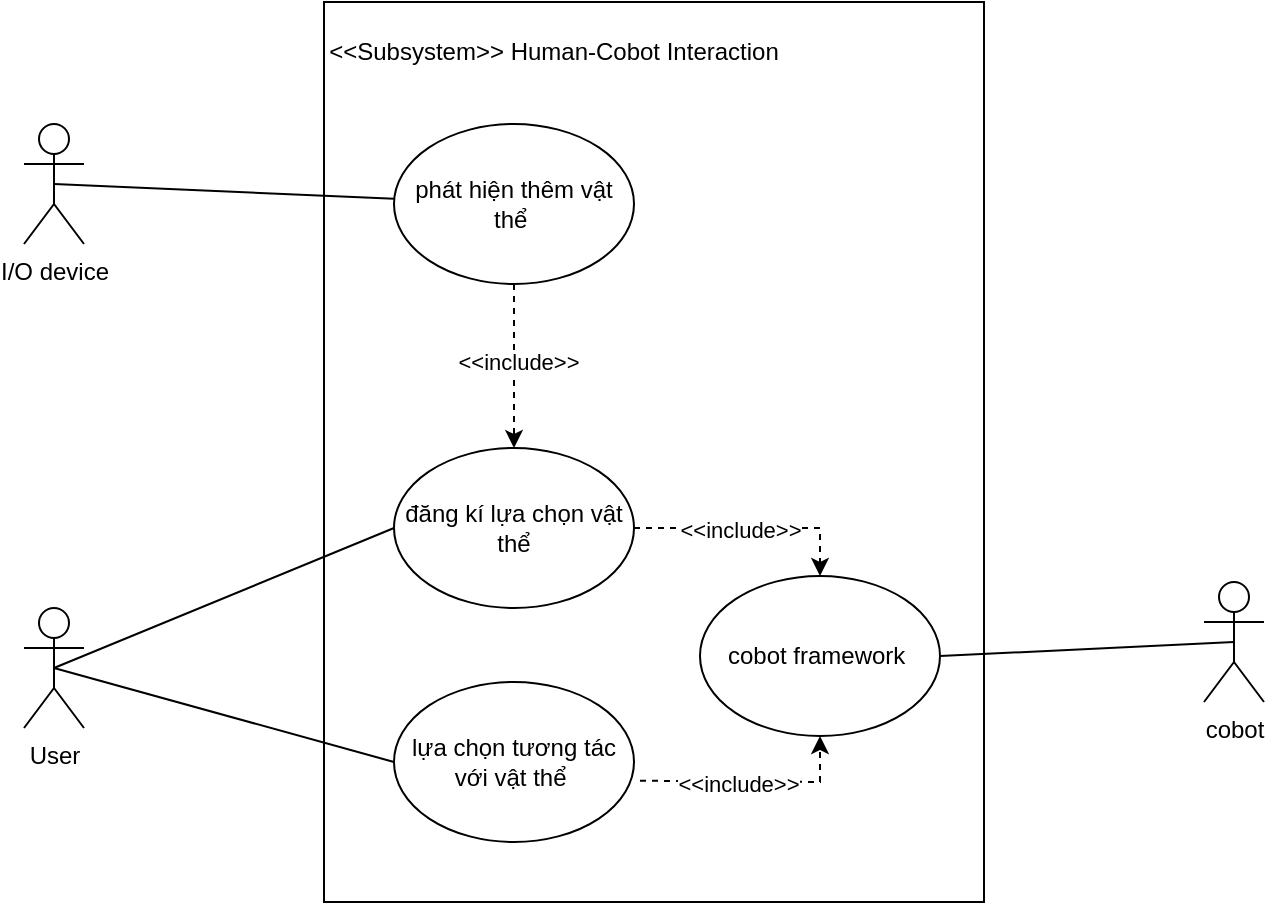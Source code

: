 <mxfile version="24.4.9" type="github">
  <diagram name="Page-1" id="2YBvvXClWsGukQMizWep">
    <mxGraphModel dx="1177" dy="629" grid="1" gridSize="10" guides="1" tooltips="1" connect="1" arrows="1" fold="1" page="1" pageScale="1" pageWidth="850" pageHeight="1100" math="0" shadow="0">
      <root>
        <mxCell id="0" />
        <mxCell id="1" parent="0" />
        <mxCell id="hXjybL0jUk6PWmnpM2qI-1" value="I/O device" style="shape=umlActor;verticalLabelPosition=bottom;verticalAlign=top;html=1;outlineConnect=0;" parent="1" vertex="1">
          <mxGeometry x="40" y="281" width="30" height="60" as="geometry" />
        </mxCell>
        <mxCell id="hXjybL0jUk6PWmnpM2qI-4" value="User" style="shape=umlActor;verticalLabelPosition=bottom;verticalAlign=top;html=1;outlineConnect=0;" parent="1" vertex="1">
          <mxGeometry x="40" y="523" width="30" height="60" as="geometry" />
        </mxCell>
        <mxCell id="hXjybL0jUk6PWmnpM2qI-5" value="" style="rounded=0;whiteSpace=wrap;html=1;align=center;" parent="1" vertex="1">
          <mxGeometry x="190" y="220" width="330" height="450" as="geometry" />
        </mxCell>
        <mxCell id="hXjybL0jUk6PWmnpM2qI-6" value="phát hiện thêm vật thể&amp;nbsp;" style="ellipse;whiteSpace=wrap;html=1;" parent="1" vertex="1">
          <mxGeometry x="225" y="281" width="120" height="80" as="geometry" />
        </mxCell>
        <mxCell id="pYMw6zasPmkHcfH62pKC-1" value="đăng kí lựa chọn vật thể" style="ellipse;whiteSpace=wrap;html=1;" vertex="1" parent="1">
          <mxGeometry x="225" y="443" width="120" height="80" as="geometry" />
        </mxCell>
        <mxCell id="pYMw6zasPmkHcfH62pKC-2" value="lựa chọn tương tác với vật thể&amp;nbsp;" style="ellipse;whiteSpace=wrap;html=1;" vertex="1" parent="1">
          <mxGeometry x="225" y="560" width="120" height="80" as="geometry" />
        </mxCell>
        <mxCell id="pYMw6zasPmkHcfH62pKC-6" value="cobot" style="shape=umlActor;verticalLabelPosition=bottom;verticalAlign=top;html=1;outlineConnect=0;" vertex="1" parent="1">
          <mxGeometry x="630" y="510" width="30" height="60" as="geometry" />
        </mxCell>
        <mxCell id="pYMw6zasPmkHcfH62pKC-7" value="cobot framework&amp;nbsp;&lt;span style=&quot;color: rgba(0, 0, 0, 0); font-family: monospace; font-size: 0px; text-align: start; text-wrap: nowrap;&quot;&gt;%3CmxGraphModel%3E%3Croot%3E%3CmxCell%20id%3D%220%22%2F%3E%3CmxCell%20id%3D%221%22%20parent%3D%220%22%2F%3E%3CmxCell%20id%3D%222%22%20value%3D%22%22%20style%3D%22rounded%3D0%3BwhiteSpace%3Dwrap%3Bhtml%3D1%3B%22%20vertex%3D%221%22%20parent%3D%221%22%3E%3CmxGeometry%20x%3D%22320%22%20y%3D%22240%22%20width%3D%22460%22%20height%3D%22490%22%20as%3D%22geometry%22%2F%3E%3C%2FmxCell%3E%3C%2Froot%3E%3C%2FmxGraphModel%3E&lt;/span&gt;&lt;span style=&quot;color: rgba(0, 0, 0, 0); font-family: monospace; font-size: 0px; text-align: start; text-wrap: nowrap;&quot;&gt;%3CmxGraphModel%3E%3Croot%3E%3CmxCell%20id%3D%220%22%2F%3E%3CmxCell%20id%3D%221%22%20parent%3D%220%22%2F%3E%3CmxCell%20id%3D%222%22%20value%3D%22%22%20style%3D%22rounded%3D0%3BwhiteSpace%3Dwrap%3Bhtml%3D1%3B%22%20vertex%3D%221%22%20parent%3D%221%22%3E%3CmxGeometry%20x%3D%22320%22%20y%3D%22240%22%20width%3D%22460%22%20height%3D%22490%22%20as%3D%22geometry%22%2F%3E%3C%2FmxCell%3E%3C%2Froot%3E%3C%2FmxGraphModel%3E&lt;/span&gt;&lt;span style=&quot;color: rgba(0, 0, 0, 0); font-family: monospace; font-size: 0px; text-align: start; text-wrap: nowrap;&quot;&gt;%3CmxGraphModel%3E%3Croot%3E%3CmxCell%20id%3D%220%22%2F%3E%3CmxCell%20id%3D%221%22%20parent%3D%220%22%2F%3E%3CmxCell%20id%3D%222%22%20value%3D%22%22%20style%3D%22rounded%3D0%3BwhiteSpace%3Dwrap%3Bhtml%3D1%3B%22%20vertex%3D%221%22%20parent%3D%221%22%3E%3CmxGeometry%20x%3D%22320%22%20y%3D%22240%22%20width%3D%22460%22%20height%3D%22490%22%20as%3D%22geometry%22%2F%3E%3C%2FmxCell%3E%3C%2Froot%3E%3C%2FmxGraphModel%3EF&amp;nbsp;&lt;/span&gt;&lt;span style=&quot;color: rgba(0, 0, 0, 0); font-family: monospace; font-size: 0px; text-align: start; text-wrap: nowrap;&quot;&gt;%3CmxGraphModel%3E%3Croot%3E%3CmxCell%20id%3D%220%22%2F%3E%3CmxCell%20id%3D%221%22%20parent%3D%220%22%2F%3E%3CmxCell%20id%3D%222%22%20value%3D%22%22%20style%3D%22rounded%3D0%3BwhiteSpace%3Dwrap%3Bhtml%3D1%3B%22%20vertex%3D%221%22%20parent%3D%221%22%3E%3CmxGeometry%20x%3D%22320%22%20y%3D%22240%22%20width%3D%22460%22%20height%3D%22490%22%20as%3D%22geometry%22%2F%3E%3C%2FmxCell%3E%3C%2Froot%3E%3C%2FmxGraphModel%3E&lt;/span&gt;&lt;span style=&quot;color: rgba(0, 0, 0, 0); font-family: monospace; font-size: 0px; text-align: start; text-wrap: nowrap;&quot;&gt;%3CmxGraphModel%3E%3Croot%3E%3CmxCell%20id%3D%220%22%2F%3E%3CmxCell%20id%3D%221%22%20parent%3D%220%22%2F%3E%3CmxCell%20id%3D%222%22%20value%3D%22%22%20style%3D%22rounded%3D0%3BwhiteSpace%3Dwrap%3Bhtml%3D1%3B%22%20vertex%3D%221%22%20parent%3D%221%22%3E%3CmxGeometry%20x%3D%22320%22%20y%3D%22240%22%20width%3D%22460%22%20height%3D%22490%22%20as%3D%22geometry%22%2F%3E%3C%2FmxCell%3E%3C%2Froot%3E%3C%2FmxGraphModel%3E&lt;/span&gt;&lt;span style=&quot;color: rgba(0, 0, 0, 0); font-family: monospace; font-size: 0px; text-align: start; text-wrap: nowrap;&quot;&gt;%3CmxGraphModel%3E%3Croot%3E%3CmxCell%20id%3D%220%22%2F%3E%3CmxCell%20id%3D%221%22%20parent%3D%220%22%2F%3E%3CmxCell%20id%3D%222%22%20value%3D%22%22%20style%3D%22rounded%3D0%3BwhiteSpace%3Dwrap%3Bhtml%3D1%3B%22%20vertex%3D%221%22%20parent%3D%221%22%3E%3CmxGeometry%20x%3D%22320%22%20y%3D%22240%22%20width%3D%22460%22%20height%3D%22490%22%20as%3D%22geometry%22%2F%3E%3C%2FmxCell%3E%3C%2Froot%3E%3C%2FmxGraphModel%3E&lt;/span&gt;&lt;span style=&quot;color: rgba(0, 0, 0, 0); font-family: monospace; font-size: 0px; text-align: start; text-wrap: nowrap;&quot;&gt;%3CmxGraphModel%3E%3Croot%3E%3CmxCell%20id%3D%220%22%2F%3E%3CmxCell%20id%3D%221%22%20parent%3D%220%22%2F%3E%3CmxCell%20id%3D%222%22%20value%3D%22%22%20style%3D%22rounded%3D0%3BwhiteSpace%3Dwrap%3Bhtml%3D1%3B%22%20vertex%3D%221%22%20parent%3D%221%22%3E%3CmxGeometry%20x%3D%22320%22%20y%3D%22240%22%20width%3D%22460%22%20height%3D%22490%22%20as%3D%22geometry%22%2F%3E%3C%2FmxCell%3E%3C%2Froot%3E%3C%2FmxGraphModel%3E&lt;/span&gt;&lt;span style=&quot;color: rgba(0, 0, 0, 0); font-family: monospace; font-size: 0px; text-align: start; text-wrap: nowrap;&quot;&gt;%3CmxGraphModel%3E%3Croot%3E%3CmxCell%20id%3D%220%22%2F%3E%3CmxCell%20id%3D%221%22%20parent%3D%220%22%2F%3E%3CmxCell%20id%3D%222%22%20value%3D%22%22%20style%3D%22rounded%3D0%3BwhiteSpace%3Dwrap%3Bhtml%3D1%3B%22%20vertex%3D%221%22%20parent%3D%221%22%3E%3CmxGeometry%20x%3D%22320%22%20y%3D%22240%22%20width%3D%22460%22%20height%3D%22490%22%20as%3D%22geometry%22%2F%3E%3C%2FmxCell%3E%3C%2Froot%3E%3C%2FmxGraphModel%3E&lt;/span&gt;&lt;span style=&quot;color: rgba(0, 0, 0, 0); font-family: monospace; font-size: 0px; text-align: start; text-wrap: nowrap;&quot;&gt;%3CmxGraphModel%3E%3Croot%3E%3CmxCell%20id%3D%220%22%2F%3E%3CmxCell%20id%3D%221%22%20parent%3D%220%22%2F%3E%3CmxCell%20id%3D%222%22%20value%3D%22%22%20style%3D%22rounded%3D0%3BwhiteSpace%3Dwrap%3Bhtml%3D1%3B%22%20vertex%3D%221%22%20parent%3D%221%22%3E%3CmxGeometry%20x%3D%22320%22%20y%3D%22240%22%20width%3D%22460%22%20height%3D%22490%22%20as%3D%22geometry%22%2F%3E%3C%2FmxCell%3E%3C%2Froot%3E%3C%2FmxGraphModel%3E&lt;/span&gt;&lt;span style=&quot;color: rgba(0, 0, 0, 0); font-family: monospace; font-size: 0px; text-align: start; text-wrap: nowrap;&quot;&gt;%3CmxGraphModel%3E%3Croot%3E%3CmxCell%20id%3D%220%22%2F%3E%3CmxCell%20id%3D%221%22%20parent%3D%220%22%2F%3E%3CmxCell%20id%3D%222%22%20value%3D%22%22%20style%3D%22rounded%3D0%3BwhiteSpace%3Dwrap%3Bhtml%3D1%3B%22%20vertex%3D%221%22%20parent%3D%221%22%3E%3CmxGeometry%20x%3D%22320%22%20y%3D%22240%22%20width%3D%22460%22%20height%3D%22490%22%20as%3D%22geometry%22%2F%3E%3C%2FmxCell%3E%3C%2Froot%3E%3C%2FmxGraphModel%3E&lt;/span&gt;&lt;span style=&quot;color: rgba(0, 0, 0, 0); font-family: monospace; font-size: 0px; text-align: start; text-wrap: nowrap;&quot;&gt;%3CmxGraphModel%3E%3Croot%3E%3CmxCell%20id%3D%220%22%2F%3E%3CmxCell%20id%3D%221%22%20parent%3D%220%22%2F%3E%3CmxCell%20id%3D%222%22%20value%3D%22%22%20style%3D%22rounded%3D0%3BwhiteSpace%3Dwrap%3Bhtml%3D1%3B%22%20vertex%3D%221%22%20parent%3D%221%22%3E%3CmxGeometry%20x%3D%22320%22%20y%3D%22240%22%20width%3D%22460%22%20height%3D%22490%22%20as%3D%22geometry%22%2F%3E%3C%2FmxCell%3E%3C%2Froot%3E%3C%2FmxGraphModel%3E&amp;nbsp; &amp;nbsp;&lt;/span&gt;" style="ellipse;whiteSpace=wrap;html=1;" vertex="1" parent="1">
          <mxGeometry x="378" y="507" width="120" height="80" as="geometry" />
        </mxCell>
        <mxCell id="pYMw6zasPmkHcfH62pKC-8" value="" style="endArrow=none;html=1;rounded=0;exitX=0.5;exitY=0.5;exitDx=0;exitDy=0;exitPerimeter=0;" edge="1" parent="1" source="hXjybL0jUk6PWmnpM2qI-1" target="hXjybL0jUk6PWmnpM2qI-6">
          <mxGeometry width="50" height="50" relative="1" as="geometry">
            <mxPoint x="470" y="611" as="sourcePoint" />
            <mxPoint x="520" y="561" as="targetPoint" />
          </mxGeometry>
        </mxCell>
        <mxCell id="pYMw6zasPmkHcfH62pKC-9" value="" style="endArrow=none;html=1;rounded=0;exitX=1;exitY=0.5;exitDx=0;exitDy=0;entryX=0.5;entryY=0.5;entryDx=0;entryDy=0;entryPerimeter=0;" edge="1" parent="1" source="pYMw6zasPmkHcfH62pKC-7" target="pYMw6zasPmkHcfH62pKC-6">
          <mxGeometry width="50" height="50" relative="1" as="geometry">
            <mxPoint x="420" y="490" as="sourcePoint" />
            <mxPoint x="470" y="440" as="targetPoint" />
          </mxGeometry>
        </mxCell>
        <mxCell id="pYMw6zasPmkHcfH62pKC-10" value="" style="endArrow=none;html=1;rounded=0;exitX=0.5;exitY=0.5;exitDx=0;exitDy=0;exitPerimeter=0;entryX=0;entryY=0.5;entryDx=0;entryDy=0;" edge="1" parent="1" source="hXjybL0jUk6PWmnpM2qI-4" target="pYMw6zasPmkHcfH62pKC-1">
          <mxGeometry width="50" height="50" relative="1" as="geometry">
            <mxPoint x="420" y="490" as="sourcePoint" />
            <mxPoint x="470" y="440" as="targetPoint" />
          </mxGeometry>
        </mxCell>
        <mxCell id="pYMw6zasPmkHcfH62pKC-11" value="" style="endArrow=none;html=1;rounded=0;exitX=0.5;exitY=0.5;exitDx=0;exitDy=0;exitPerimeter=0;entryX=0;entryY=0.5;entryDx=0;entryDy=0;" edge="1" parent="1" source="hXjybL0jUk6PWmnpM2qI-4" target="pYMw6zasPmkHcfH62pKC-2">
          <mxGeometry width="50" height="50" relative="1" as="geometry">
            <mxPoint x="420" y="490" as="sourcePoint" />
            <mxPoint x="470" y="440" as="targetPoint" />
          </mxGeometry>
        </mxCell>
        <mxCell id="pYMw6zasPmkHcfH62pKC-15" value="&amp;lt;&amp;lt;Subsystem&amp;gt;&amp;gt; Human-Cobot Interaction" style="text;html=1;align=center;verticalAlign=middle;whiteSpace=wrap;rounded=0;" vertex="1" parent="1">
          <mxGeometry x="190" y="230" width="230" height="30" as="geometry" />
        </mxCell>
        <mxCell id="pYMw6zasPmkHcfH62pKC-27" value="" style="endArrow=classic;html=1;rounded=0;exitX=0.5;exitY=1;exitDx=0;exitDy=0;entryX=0.5;entryY=0;entryDx=0;entryDy=0;dashed=1;" edge="1" parent="1" source="hXjybL0jUk6PWmnpM2qI-6" target="pYMw6zasPmkHcfH62pKC-1">
          <mxGeometry width="50" height="50" relative="1" as="geometry">
            <mxPoint x="420" y="500" as="sourcePoint" />
            <mxPoint x="470" y="450" as="targetPoint" />
          </mxGeometry>
        </mxCell>
        <mxCell id="pYMw6zasPmkHcfH62pKC-29" value="&amp;lt;&amp;lt;include&amp;gt;&amp;gt;" style="edgeLabel;html=1;align=center;verticalAlign=middle;resizable=0;points=[];" vertex="1" connectable="0" parent="pYMw6zasPmkHcfH62pKC-27">
          <mxGeometry x="-0.045" y="2" relative="1" as="geometry">
            <mxPoint as="offset" />
          </mxGeometry>
        </mxCell>
        <mxCell id="pYMw6zasPmkHcfH62pKC-39" value="" style="dashed=1;endArrow=classic;html=1;rounded=0;exitX=1;exitY=0.5;exitDx=0;exitDy=0;entryX=0.5;entryY=0;entryDx=0;entryDy=0;" edge="1" parent="1" source="pYMw6zasPmkHcfH62pKC-1" target="pYMw6zasPmkHcfH62pKC-7">
          <mxGeometry width="50" height="50" relative="1" as="geometry">
            <mxPoint x="420" y="550" as="sourcePoint" />
            <mxPoint x="470" y="500" as="targetPoint" />
            <Array as="points">
              <mxPoint x="438" y="483" />
            </Array>
          </mxGeometry>
        </mxCell>
        <mxCell id="pYMw6zasPmkHcfH62pKC-43" value="&amp;lt;&amp;lt;include&amp;gt;&amp;gt;" style="edgeLabel;html=1;align=center;verticalAlign=middle;resizable=0;points=[];" vertex="1" connectable="0" parent="pYMw6zasPmkHcfH62pKC-39">
          <mxGeometry x="-0.094" y="-1" relative="1" as="geometry">
            <mxPoint as="offset" />
          </mxGeometry>
        </mxCell>
        <mxCell id="pYMw6zasPmkHcfH62pKC-41" value="" style="dashed=1;endArrow=classic;html=1;rounded=0;exitX=1.025;exitY=0.617;exitDx=0;exitDy=0;exitPerimeter=0;entryX=0.5;entryY=1;entryDx=0;entryDy=0;" edge="1" parent="1" source="pYMw6zasPmkHcfH62pKC-2" target="pYMw6zasPmkHcfH62pKC-7">
          <mxGeometry width="50" height="50" relative="1" as="geometry">
            <mxPoint x="420" y="550" as="sourcePoint" />
            <mxPoint x="470" y="500" as="targetPoint" />
            <Array as="points">
              <mxPoint x="438" y="610" />
            </Array>
          </mxGeometry>
        </mxCell>
        <mxCell id="pYMw6zasPmkHcfH62pKC-45" value="&amp;lt;&amp;lt;include&amp;gt;&amp;gt;" style="edgeLabel;html=1;align=center;verticalAlign=middle;resizable=0;points=[];" vertex="1" connectable="0" parent="pYMw6zasPmkHcfH62pKC-41">
          <mxGeometry x="-0.13" y="-1" relative="1" as="geometry">
            <mxPoint as="offset" />
          </mxGeometry>
        </mxCell>
        <mxCell id="pYMw6zasPmkHcfH62pKC-46" style="edgeStyle=orthogonalEdgeStyle;rounded=0;orthogonalLoop=1;jettySize=auto;html=1;exitX=0.5;exitY=1;exitDx=0;exitDy=0;" edge="1" parent="1" source="hXjybL0jUk6PWmnpM2qI-5" target="hXjybL0jUk6PWmnpM2qI-5">
          <mxGeometry relative="1" as="geometry" />
        </mxCell>
        <mxCell id="pYMw6zasPmkHcfH62pKC-47" style="edgeStyle=orthogonalEdgeStyle;rounded=0;orthogonalLoop=1;jettySize=auto;html=1;exitX=0.5;exitY=1;exitDx=0;exitDy=0;" edge="1" parent="1" source="hXjybL0jUk6PWmnpM2qI-5" target="hXjybL0jUk6PWmnpM2qI-5">
          <mxGeometry relative="1" as="geometry" />
        </mxCell>
      </root>
    </mxGraphModel>
  </diagram>
</mxfile>
